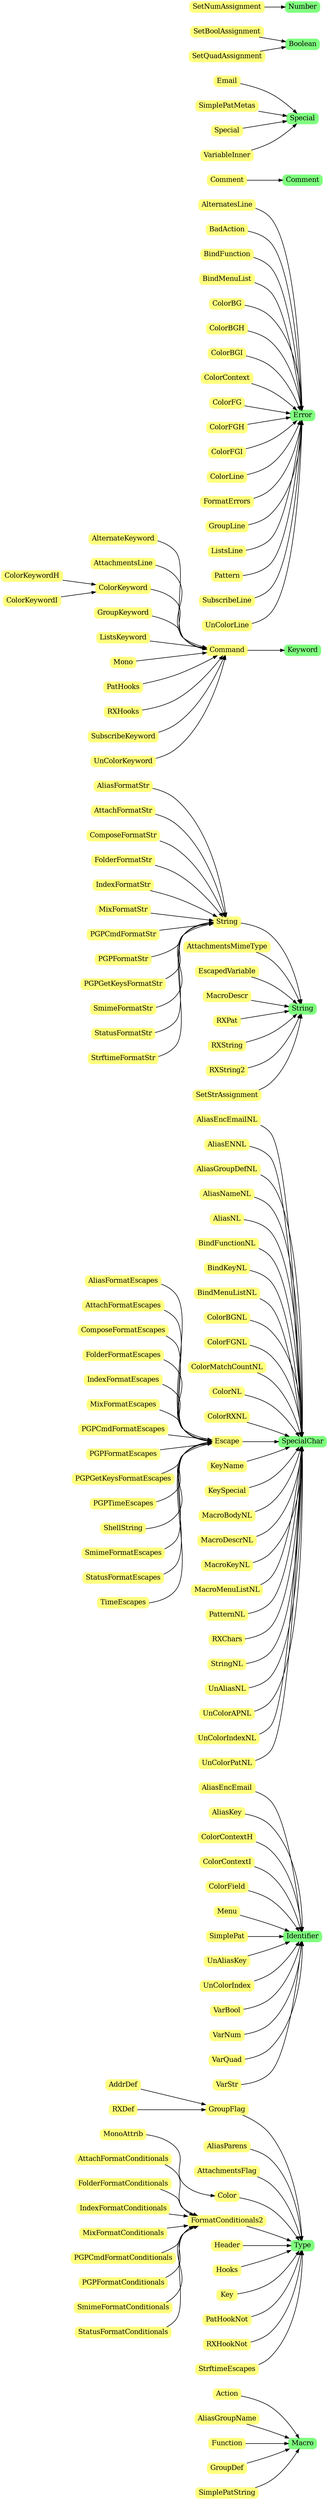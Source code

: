 digraph links {
	graph [
		rankdir="LR"
		nodesep="0.5"
		ranksep="0.3"
	];

	node [
		shape="Mrecord"
		style="filled"
		height="0.2"
		penwidth="2.0"
		color="blue"
		fontcolor="black"
		fontsize="18"
	];

	edge [
		penwidth="1.5"
		color="#000000"
		arrowsize="1.0"
	];

	muttrcAction                   [ label="Action"                       color="#ffff80" ]
	muttrcAddrDef                  [ label="AddrDef"                      color="#ffff80" ]
	muttrcAliasEncEmail            [ label="AliasEncEmail"                color="#ffff80" ]
	muttrcAliasEncEmailNL          [ label="AliasEncEmailNL"              color="#ffff80" ]
	muttrcAliasENNL                [ label="AliasENNL"                    color="#ffff80" ]
	muttrcAliasFormatEscapes       [ label="AliasFormatEscapes"           color="#ffff80" ]
	muttrcAliasFormatStr           [ label="AliasFormatStr"               color="#ffff80" ]
	muttrcAliasGroupDefNL          [ label="AliasGroupDefNL"              color="#ffff80" ]
	muttrcAliasGroupName           [ label="AliasGroupName"               color="#ffff80" ]
	muttrcAliasKey                 [ label="AliasKey"                     color="#ffff80" ]
	muttrcAliasNameNL              [ label="AliasNameNL"                  color="#ffff80" ]
	muttrcAliasNL                  [ label="AliasNL"                      color="#ffff80" ]
	muttrcAliasParens              [ label="AliasParens"                  color="#ffff80" ]
	muttrcAlternateKeyword         [ label="AlternateKeyword"             color="#ffff80" ]
	muttrcAlternatesLine           [ label="AlternatesLine"               color="#ffff80" ]
	muttrcAttachFormatConditionals [ label="AttachFormatConditionals"     color="#ffff80" ]
	muttrcAttachFormatEscapes      [ label="AttachFormatEscapes"          color="#ffff80" ]
	muttrcAttachFormatStr          [ label="AttachFormatStr"              color="#ffff80" ]
	muttrcAttachmentsFlag          [ label="AttachmentsFlag"              color="#ffff80" ]
	muttrcAttachmentsLine          [ label="AttachmentsLine"              color="#ffff80" ]
	muttrcAttachmentsMimeType      [ label="AttachmentsMimeType"          color="#ffff80" ]
	muttrcBadAction                [ label="BadAction"                    color="#ffff80" ]
	muttrcBindFunction             [ label="BindFunction"                 color="#ffff80" ]
	muttrcBindFunctionNL           [ label="BindFunctionNL"               color="#ffff80" ]
	muttrcBindKeyNL                [ label="BindKeyNL"                    color="#ffff80" ]
	muttrcBindMenuList             [ label="BindMenuList"                 color="#ffff80" ]
	muttrcBindMenuListNL           [ label="BindMenuListNL"               color="#ffff80" ]
	muttrcColor                    [ label="Color"                        color="#ffff80" ]
	muttrcColorBG                  [ label="ColorBG"                      color="#ffff80" ]
	muttrcColorBGH                 [ label="ColorBGH"                     color="#ffff80" ]
	muttrcColorBGI                 [ label="ColorBGI"                     color="#ffff80" ]
	muttrcColorBGNL                [ label="ColorBGNL"                    color="#ffff80" ]
	muttrcColorContext             [ label="ColorContext"                 color="#ffff80" ]
	muttrcColorContextH            [ label="ColorContextH"                color="#ffff80" ]
	muttrcColorContextI            [ label="ColorContextI"                color="#ffff80" ]
	muttrcColorFG                  [ label="ColorFG"                      color="#ffff80" ]
	muttrcColorFGH                 [ label="ColorFGH"                     color="#ffff80" ]
	muttrcColorFGI                 [ label="ColorFGI"                     color="#ffff80" ]
	muttrcColorFGNL                [ label="ColorFGNL"                    color="#ffff80" ]
	muttrcColorField               [ label="ColorField"                   color="#ffff80" ]
	muttrcColorKeyword             [ label="ColorKeyword"                 color="#ffff80" ]
	muttrcColorKeywordH            [ label="ColorKeywordH"                color="#ffff80" ]
	muttrcColorKeywordI            [ label="ColorKeywordI"                color="#ffff80" ]
	muttrcColorLine                [ label="ColorLine"                    color="#ffff80" ]
	muttrcColorMatchCountNL        [ label="ColorMatchCountNL"            color="#ffff80" ]
	muttrcColorNL                  [ label="ColorNL"                      color="#ffff80" ]
	muttrcColorRXNL                [ label="ColorRXNL"                    color="#ffff80" ]
	muttrcCommand                  [ label="Command"                      color="#ffff80" ]
	muttrcComment                  [ label="Comment"                      color="#ffff80" ]
	muttrcComposeFormatEscapes     [ label="ComposeFormatEscapes"         color="#ffff80" ]
	muttrcComposeFormatStr         [ label="ComposeFormatStr"             color="#ffff80" ]
	muttrcEmail                    [ label="Email"                        color="#ffff80" ]
	muttrcEscape                   [ label="Escape"                       color="#ffff80" ]
	muttrcEscapedVariable          [ label="EscapedVariable"              color="#ffff80" ]
	muttrcFolderFormatConditionals [ label="FolderFormatConditionals"     color="#ffff80" ]
	muttrcFolderFormatEscapes      [ label="FolderFormatEscapes"          color="#ffff80" ]
	muttrcFolderFormatStr          [ label="FolderFormatStr"              color="#ffff80" ]
	muttrcFormatConditionals2      [ label="FormatConditionals2"          color="#ffff80" ]
	muttrcFormatErrors             [ label="FormatErrors"                 color="#ffff80" ]
	muttrcFunction                 [ label="Function"                     color="#ffff80" ]
	muttrcGroupDef                 [ label="GroupDef"                     color="#ffff80" ]
	muttrcGroupFlag                [ label="GroupFlag"                    color="#ffff80" ]
	muttrcGroupKeyword             [ label="GroupKeyword"                 color="#ffff80" ]
	muttrcGroupLine                [ label="GroupLine"                    color="#ffff80" ]
	muttrcHeader                   [ label="Header"                       color="#ffff80" ]
	muttrcHooks                    [ label="Hooks"                        color="#ffff80" ]
	muttrcIndexFormatConditionals  [ label="IndexFormatConditionals"      color="#ffff80" ]
	muttrcIndexFormatEscapes       [ label="IndexFormatEscapes"           color="#ffff80" ]
	muttrcIndexFormatStr           [ label="IndexFormatStr"               color="#ffff80" ]
	muttrcKey                      [ label="Key"                          color="#ffff80" ]
	muttrcKeyName                  [ label="KeyName"                      color="#ffff80" ]
	muttrcKeySpecial               [ label="KeySpecial"                   color="#ffff80" ]
	muttrcListsKeyword             [ label="ListsKeyword"                 color="#ffff80" ]
	muttrcListsLine                [ label="ListsLine"                    color="#ffff80" ]
	muttrcMacroBodyNL              [ label="MacroBodyNL"                  color="#ffff80" ]
	muttrcMacroDescr               [ label="MacroDescr"                   color="#ffff80" ]
	muttrcMacroDescrNL             [ label="MacroDescrNL"                 color="#ffff80" ]
	muttrcMacroKeyNL               [ label="MacroKeyNL"                   color="#ffff80" ]
	muttrcMacroMenuListNL          [ label="MacroMenuListNL"              color="#ffff80" ]
	muttrcMenu                     [ label="Menu"                         color="#ffff80" ]
	muttrcMixFormatConditionals    [ label="MixFormatConditionals"        color="#ffff80" ]
	muttrcMixFormatEscapes         [ label="MixFormatEscapes"             color="#ffff80" ]
	muttrcMixFormatStr             [ label="MixFormatStr"                 color="#ffff80" ]
	muttrcMono                     [ label="Mono"                         color="#ffff80" ]
	muttrcMonoAttrib               [ label="MonoAttrib"                   color="#ffff80" ]
	muttrcPatHookNot               [ label="PatHookNot"                   color="#ffff80" ]
	muttrcPatHooks                 [ label="PatHooks"                     color="#ffff80" ]
	muttrcPattern                  [ label="Pattern"                      color="#ffff80" ]
	muttrcPatternNL                [ label="PatternNL"                    color="#ffff80" ]
	muttrcPGPCmdFormatConditionals [ label="PGPCmdFormatConditionals"     color="#ffff80" ]
	muttrcPGPCmdFormatEscapes      [ label="PGPCmdFormatEscapes"          color="#ffff80" ]
	muttrcPGPCmdFormatStr          [ label="PGPCmdFormatStr"              color="#ffff80" ]
	muttrcPGPFormatConditionals    [ label="PGPFormatConditionals"        color="#ffff80" ]
	muttrcPGPFormatEscapes         [ label="PGPFormatEscapes"             color="#ffff80" ]
	muttrcPGPFormatStr             [ label="PGPFormatStr"                 color="#ffff80" ]
	muttrcPGPGetKeysFormatEscapes  [ label="PGPGetKeysFormatEscapes"      color="#ffff80" ]
	muttrcPGPGetKeysFormatStr      [ label="PGPGetKeysFormatStr"          color="#ffff80" ]
	muttrcPGPTimeEscapes           [ label="PGPTimeEscapes"               color="#ffff80" ]
	muttrcRXChars                  [ label="RXChars"                      color="#ffff80" ]
	muttrcRXDef                    [ label="RXDef"                        color="#ffff80" ]
	muttrcRXHookNot                [ label="RXHookNot"                    color="#ffff80" ]
	muttrcRXHooks                  [ label="RXHooks"                      color="#ffff80" ]
	muttrcRXPat                    [ label="RXPat"                        color="#ffff80" ]
	muttrcRXString                 [ label="RXString"                     color="#ffff80" ]
	muttrcRXString2                [ label="RXString2"                    color="#ffff80" ]
	muttrcSetBoolAssignment        [ label="SetBoolAssignment"            color="#ffff80" ]
	muttrcSetNumAssignment         [ label="SetNumAssignment"             color="#ffff80" ]
	muttrcSetQuadAssignment        [ label="SetQuadAssignment"            color="#ffff80" ]
	muttrcSetStrAssignment         [ label="SetStrAssignment"             color="#ffff80" ]
	muttrcShellString              [ label="ShellString"                  color="#ffff80" ]
	muttrcSimplePat                [ label="SimplePat"                    color="#ffff80" ]
	muttrcSimplePatMetas           [ label="SimplePatMetas"               color="#ffff80" ]
	muttrcSimplePatString          [ label="SimplePatString"              color="#ffff80" ]
	muttrcSmimeFormatConditionals  [ label="SmimeFormatConditionals"      color="#ffff80" ]
	muttrcSmimeFormatEscapes       [ label="SmimeFormatEscapes"           color="#ffff80" ]
	muttrcSmimeFormatStr           [ label="SmimeFormatStr"               color="#ffff80" ]
	muttrcSpecial                  [ label="Special"                      color="#ffff80" ]
	muttrcStatusFormatConditionals [ label="StatusFormatConditionals"     color="#ffff80" ]
	muttrcStatusFormatEscapes      [ label="StatusFormatEscapes"          color="#ffff80" ]
	muttrcStatusFormatStr          [ label="StatusFormatStr"              color="#ffff80" ]
	muttrcStrftimeEscapes          [ label="StrftimeEscapes"              color="#ffff80" ]
	muttrcStrftimeFormatStr        [ label="StrftimeFormatStr"            color="#ffff80" ]
	muttrcString                   [ label="String"                       color="#ffff80" ]
	muttrcStringNL                 [ label="StringNL"                     color="#ffff80" ]
	muttrcSubscribeKeyword         [ label="SubscribeKeyword"             color="#ffff80" ]
	muttrcSubscribeLine            [ label="SubscribeLine"                color="#ffff80" ]
	muttrcTimeEscapes              [ label="TimeEscapes"                  color="#ffff80" ]
	muttrcUnAliasKey               [ label="UnAliasKey"                   color="#ffff80" ]
	muttrcUnAliasNL                [ label="UnAliasNL"                    color="#ffff80" ]
	muttrcUnColorAPNL              [ label="UnColorAPNL"                  color="#ffff80" ]
	muttrcUnColorIndex             [ label="UnColorIndex"                 color="#ffff80" ]
	muttrcUnColorIndexNL           [ label="UnColorIndexNL"               color="#ffff80" ]
	muttrcUnColorKeyword           [ label="UnColorKeyword"               color="#ffff80" ]
	muttrcUnColorLine              [ label="UnColorLine"                  color="#ffff80" ]
	muttrcUnColorPatNL             [ label="UnColorPatNL"                 color="#ffff80" ]
	muttrcVarBool                  [ label="VarBool"                      color="#ffff80" ]
	muttrcVariableInner            [ label="VariableInner"                color="#ffff80" ]
	muttrcVarNum                   [ label="VarNum"                       color="#ffff80" ]
	muttrcVarQuad                  [ label="VarQuad"                      color="#ffff80" ]
	muttrcVarStr                   [ label="VarStr"                       color="#ffff80" ]

	Boolean     [ label="Boolean"     color="#80ff80" ]
	Comment     [ label="Comment"     color="#80ff80" ]
	Error       [ label="Error"       color="#80ff80" ]
	Identifier  [ label="Identifier"  color="#80ff80" ]
	Keyword     [ label="Keyword"     color="#80ff80" ]
	Macro       [ label="Macro"       color="#80ff80" ]
	Number      [ label="Number"      color="#80ff80" ]
	Special     [ label="Special"     color="#80ff80" ]
	SpecialChar [ label="SpecialChar" color="#80ff80" ]
	String      [ label="String"      color="#80ff80" ]
	Type        [ label="Type"        color="#80ff80" ]

	muttrcAction                   -> Macro
	muttrcAddrDef                  -> muttrcGroupFlag
	muttrcAliasEncEmail            -> Identifier
	muttrcAliasEncEmailNL          -> SpecialChar
	muttrcAliasENNL                -> SpecialChar
	muttrcAliasFormatEscapes       -> muttrcEscape
	muttrcAliasFormatStr           -> muttrcString
	muttrcAliasGroupDefNL          -> SpecialChar
	muttrcAliasGroupName           -> Macro
	muttrcAliasKey                 -> Identifier
	muttrcAliasNameNL              -> SpecialChar
	muttrcAliasNL                  -> SpecialChar
	muttrcAliasParens              -> Type
	muttrcAlternateKeyword         -> muttrcCommand
	muttrcAlternatesLine           -> Error
	muttrcAttachFormatConditionals -> muttrcFormatConditionals2
	muttrcAttachFormatEscapes      -> muttrcEscape
	muttrcAttachFormatStr          -> muttrcString
	muttrcAttachmentsFlag          -> Type
	muttrcAttachmentsLine          -> muttrcCommand
	muttrcAttachmentsMimeType      -> String
	muttrcBadAction                -> Error
	muttrcBindFunction             -> Error
	muttrcBindFunctionNL           -> SpecialChar
	muttrcBindKeyNL                -> SpecialChar
	muttrcBindMenuList             -> Error
	muttrcBindMenuListNL           -> SpecialChar
	muttrcColor                    -> Type
	muttrcColorBG                  -> Error
	muttrcColorBGH                 -> Error
	muttrcColorBGI                 -> Error
	muttrcColorBGNL                -> SpecialChar
	muttrcColorContext             -> Error
	muttrcColorContextH            -> Identifier
	muttrcColorContextI            -> Identifier
	muttrcColorFG                  -> Error
	muttrcColorFGH                 -> Error
	muttrcColorFGI                 -> Error
	muttrcColorFGNL                -> SpecialChar
	muttrcColorField               -> Identifier
	muttrcColorKeyword             -> muttrcCommand
	muttrcColorKeywordH            -> muttrcColorKeyword
	muttrcColorKeywordI            -> muttrcColorKeyword
	muttrcColorLine                -> Error
	muttrcColorMatchCountNL        -> SpecialChar
	muttrcColorNL                  -> SpecialChar
	muttrcColorRXNL                -> SpecialChar
	muttrcCommand                  -> Keyword
	muttrcComment                  -> Comment
	muttrcComposeFormatEscapes     -> muttrcEscape
	muttrcComposeFormatStr         -> muttrcString
	muttrcEmail                    -> Special
	muttrcEscape                   -> SpecialChar
	muttrcEscapedVariable          -> String
	muttrcFolderFormatConditionals -> muttrcFormatConditionals2
	muttrcFolderFormatEscapes      -> muttrcEscape
	muttrcFolderFormatStr          -> muttrcString
	muttrcFormatConditionals2      -> Type
	muttrcFormatErrors             -> Error
	muttrcFunction                 -> Macro
	muttrcGroupDef                 -> Macro
	muttrcGroupFlag                -> Type
	muttrcGroupKeyword             -> muttrcCommand
	muttrcGroupLine                -> Error
	muttrcHeader                   -> Type
	muttrcHooks                    -> Type
	muttrcIndexFormatConditionals  -> muttrcFormatConditionals2
	muttrcIndexFormatEscapes       -> muttrcEscape
	muttrcIndexFormatStr           -> muttrcString
	muttrcKey                      -> Type
	muttrcKeyName                  -> SpecialChar
	muttrcKeySpecial               -> SpecialChar
	muttrcListsKeyword             -> muttrcCommand
	muttrcListsLine                -> Error
	muttrcMacroBodyNL              -> SpecialChar
	muttrcMacroDescr               -> String
	muttrcMacroDescrNL             -> SpecialChar
	muttrcMacroKeyNL               -> SpecialChar
	muttrcMacroMenuListNL          -> SpecialChar
	muttrcMenu                     -> Identifier
	muttrcMixFormatConditionals    -> muttrcFormatConditionals2
	muttrcMixFormatEscapes         -> muttrcEscape
	muttrcMixFormatStr             -> muttrcString
	muttrcMono                     -> muttrcCommand
	muttrcMonoAttrib               -> muttrcColor
	muttrcPatHookNot               -> Type
	muttrcPatHooks                 -> muttrcCommand
	muttrcPattern                  -> Error
	muttrcPatternNL                -> SpecialChar
	muttrcPGPCmdFormatConditionals -> muttrcFormatConditionals2
	muttrcPGPCmdFormatEscapes      -> muttrcEscape
	muttrcPGPCmdFormatStr          -> muttrcString
	muttrcPGPFormatConditionals    -> muttrcFormatConditionals2
	muttrcPGPFormatEscapes         -> muttrcEscape
	muttrcPGPFormatStr             -> muttrcString
	muttrcPGPGetKeysFormatEscapes  -> muttrcEscape
	muttrcPGPGetKeysFormatStr      -> muttrcString
	muttrcPGPTimeEscapes           -> muttrcEscape
	muttrcRXChars                  -> SpecialChar
	muttrcRXDef                    -> muttrcGroupFlag
	muttrcRXHookNot                -> Type
	muttrcRXHooks                  -> muttrcCommand
	muttrcRXPat                    -> String
	muttrcRXString                 -> String
	muttrcRXString2                -> String
	muttrcSetBoolAssignment        -> Boolean
	muttrcSetNumAssignment         -> Number
	muttrcSetQuadAssignment        -> Boolean
	muttrcSetStrAssignment         -> String
	muttrcShellString              -> muttrcEscape
	muttrcSimplePat                -> Identifier
	muttrcSimplePatMetas           -> Special
	muttrcSimplePatString          -> Macro
	muttrcSmimeFormatConditionals  -> muttrcFormatConditionals2
	muttrcSmimeFormatEscapes       -> muttrcEscape
	muttrcSmimeFormatStr           -> muttrcString
	muttrcSpecial                  -> Special
	muttrcStatusFormatConditionals -> muttrcFormatConditionals2
	muttrcStatusFormatEscapes      -> muttrcEscape
	muttrcStatusFormatStr          -> muttrcString
	muttrcStrftimeEscapes          -> Type
	muttrcStrftimeFormatStr        -> muttrcString
	muttrcString                   -> String
	muttrcStringNL                 -> SpecialChar
	muttrcSubscribeKeyword         -> muttrcCommand
	muttrcSubscribeLine            -> Error
	muttrcTimeEscapes              -> muttrcEscape
	muttrcUnAliasKey               -> Identifier
	muttrcUnAliasNL                -> SpecialChar
	muttrcUnColorAPNL              -> SpecialChar
	muttrcUnColorIndex             -> Identifier
	muttrcUnColorIndexNL           -> SpecialChar
	muttrcUnColorKeyword           -> muttrcCommand
	muttrcUnColorLine              -> Error
	muttrcUnColorPatNL             -> SpecialChar
	muttrcVarBool                  -> Identifier
	muttrcVariableInner            -> Special
	muttrcVarNum                   -> Identifier
	muttrcVarQuad                  -> Identifier
	muttrcVarStr                   -> Identifier

	{ rank=same Boolean Comment Error Identifier Keyword Macro Number Special SpecialChar String Type }
}
